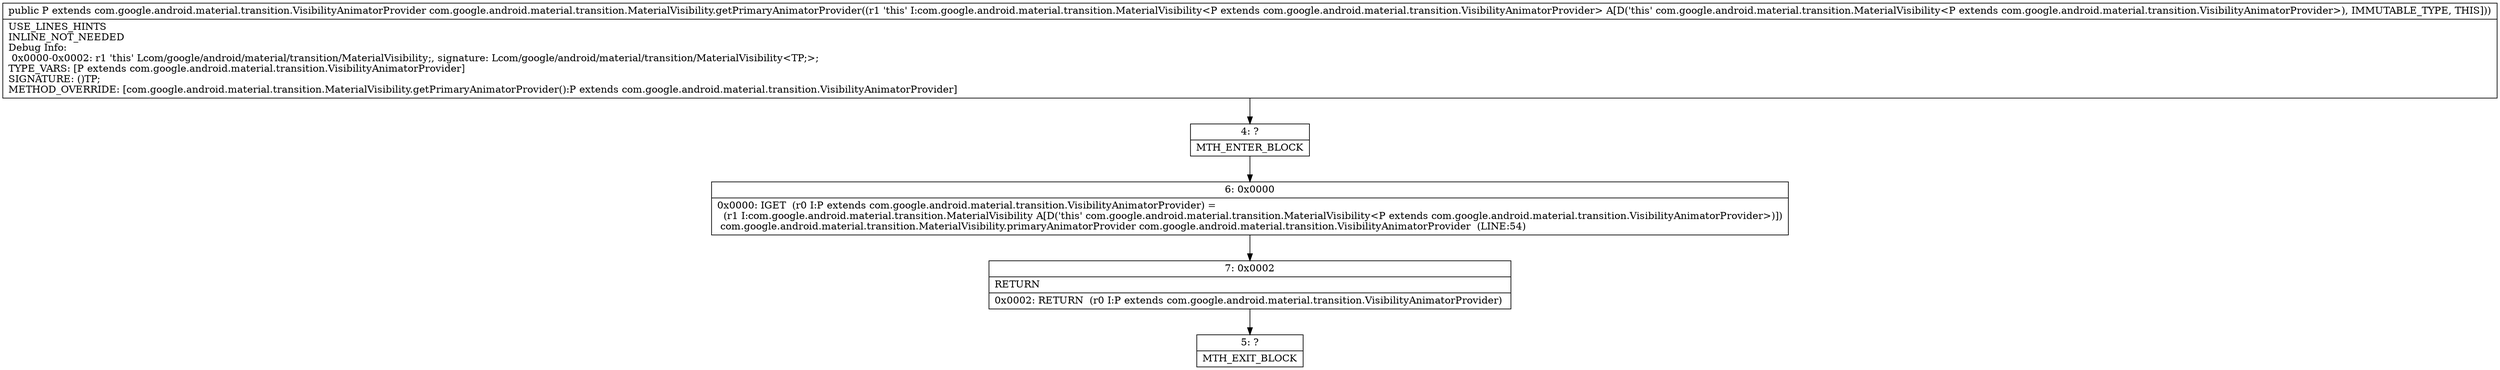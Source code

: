 digraph "CFG forcom.google.android.material.transition.MaterialVisibility.getPrimaryAnimatorProvider()Lcom\/google\/android\/material\/transition\/VisibilityAnimatorProvider;" {
Node_4 [shape=record,label="{4\:\ ?|MTH_ENTER_BLOCK\l}"];
Node_6 [shape=record,label="{6\:\ 0x0000|0x0000: IGET  (r0 I:P extends com.google.android.material.transition.VisibilityAnimatorProvider) = \l  (r1 I:com.google.android.material.transition.MaterialVisibility A[D('this' com.google.android.material.transition.MaterialVisibility\<P extends com.google.android.material.transition.VisibilityAnimatorProvider\>)])\l com.google.android.material.transition.MaterialVisibility.primaryAnimatorProvider com.google.android.material.transition.VisibilityAnimatorProvider  (LINE:54)\l}"];
Node_7 [shape=record,label="{7\:\ 0x0002|RETURN\l|0x0002: RETURN  (r0 I:P extends com.google.android.material.transition.VisibilityAnimatorProvider) \l}"];
Node_5 [shape=record,label="{5\:\ ?|MTH_EXIT_BLOCK\l}"];
MethodNode[shape=record,label="{public P extends com.google.android.material.transition.VisibilityAnimatorProvider com.google.android.material.transition.MaterialVisibility.getPrimaryAnimatorProvider((r1 'this' I:com.google.android.material.transition.MaterialVisibility\<P extends com.google.android.material.transition.VisibilityAnimatorProvider\> A[D('this' com.google.android.material.transition.MaterialVisibility\<P extends com.google.android.material.transition.VisibilityAnimatorProvider\>), IMMUTABLE_TYPE, THIS]))  | USE_LINES_HINTS\lINLINE_NOT_NEEDED\lDebug Info:\l  0x0000\-0x0002: r1 'this' Lcom\/google\/android\/material\/transition\/MaterialVisibility;, signature: Lcom\/google\/android\/material\/transition\/MaterialVisibility\<TP;\>;\lTYPE_VARS: [P extends com.google.android.material.transition.VisibilityAnimatorProvider]\lSIGNATURE: ()TP;\lMETHOD_OVERRIDE: [com.google.android.material.transition.MaterialVisibility.getPrimaryAnimatorProvider():P extends com.google.android.material.transition.VisibilityAnimatorProvider]\l}"];
MethodNode -> Node_4;Node_4 -> Node_6;
Node_6 -> Node_7;
Node_7 -> Node_5;
}

